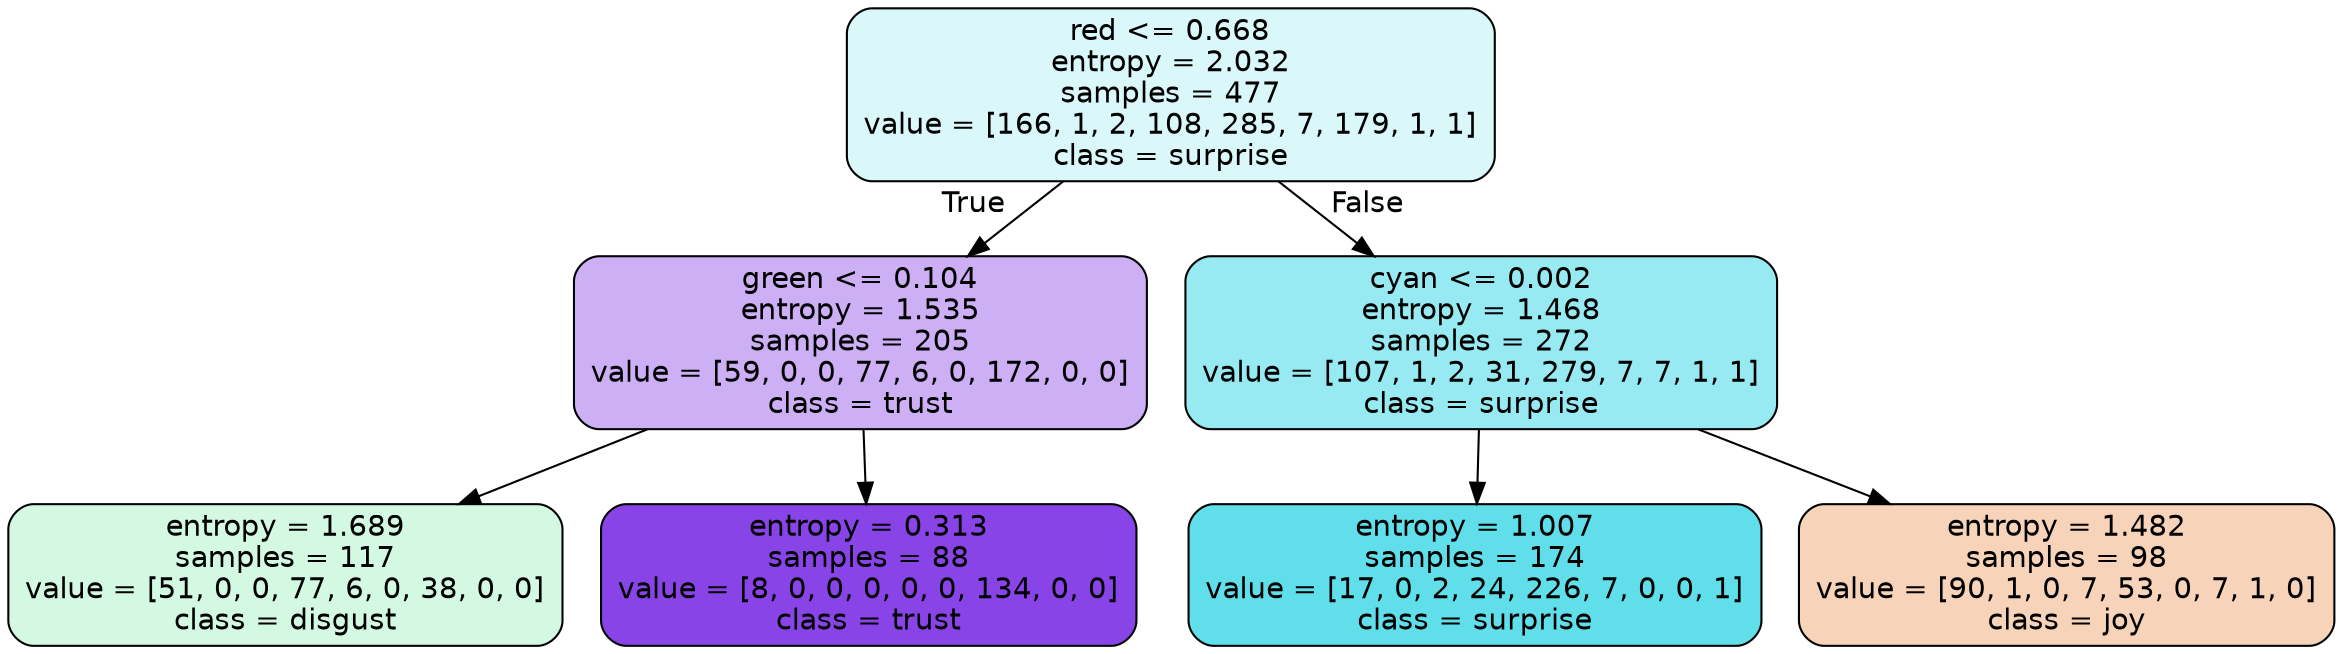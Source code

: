 digraph Tree {
node [shape=box, style="filled, rounded", color="black", fontname=helvetica] ;
edge [fontname=helvetica] ;
0 [label="red <= 0.668\nentropy = 2.032\nsamples = 477\nvalue = [166, 1, 2, 108, 285, 7, 179, 1, 1]\nclass = surprise", fillcolor="#39d7e52f"] ;
1 [label="green <= 0.104\nentropy = 1.535\nsamples = 205\nvalue = [59, 0, 0, 77, 6, 0, 172, 0, 0]\nclass = trust", fillcolor="#8139e566"] ;
0 -> 1 [labeldistance=2.5, labelangle=45, headlabel="True"] ;
2 [label="entropy = 1.689\nsamples = 117\nvalue = [51, 0, 0, 77, 6, 0, 38, 0, 0]\nclass = disgust", fillcolor="#39e58137"] ;
1 -> 2 ;
3 [label="entropy = 0.313\nsamples = 88\nvalue = [8, 0, 0, 0, 0, 0, 134, 0, 0]\nclass = trust", fillcolor="#8139e5f0"] ;
1 -> 3 ;
4 [label="cyan <= 0.002\nentropy = 1.468\nsamples = 272\nvalue = [107, 1, 2, 31, 279, 7, 7, 1, 1]\nclass = surprise", fillcolor="#39d7e585"] ;
0 -> 4 [labeldistance=2.5, labelangle=-45, headlabel="False"] ;
5 [label="entropy = 1.007\nsamples = 174\nvalue = [17, 0, 2, 24, 226, 7, 0, 0, 1]\nclass = surprise", fillcolor="#39d7e5cc"] ;
4 -> 5 ;
6 [label="entropy = 1.482\nsamples = 98\nvalue = [90, 1, 0, 7, 53, 0, 7, 1, 0]\nclass = joy", fillcolor="#e5813959"] ;
4 -> 6 ;
}